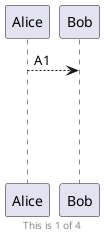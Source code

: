{
  "sha1": "d1a8knt41cmypngbx6omnkhvu7y0ohv",
  "insertion": {
    "when": "2024-06-01T09:03:02.376Z",
    "url": "https://forum.plantuml.net/6699/please-provide-macros-insert-current-number-total-number-pages?show=10976#c10976",
    "user": "plantuml@gmail.com"
  }
}
@startuml
!pragma teoz true
footer This is %page% of %lastpage%
Alice --> Bob : A1
newpage
Alice --> Bob : A2
newpage
Alice --> Bob : A3
newpage
Alice --> Bob : A4
@enduml
